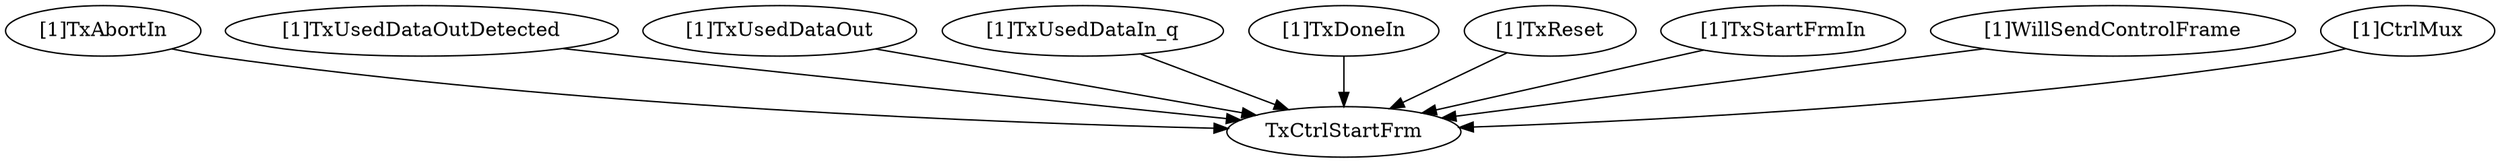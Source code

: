 strict digraph "" {
	"[1]TxAbortIn"	 [complexity=6,
		importance=0.0836557338681,
		rank=0.0139426223113];
	TxCtrlStartFrm	 [complexity=0,
		importance=0.0653152871209,
		rank=0.0];
	"[1]TxAbortIn" -> TxCtrlStartFrm;
	"[1]TxUsedDataOutDetected"	 [complexity=6,
		importance=0.0836557338681,
		rank=0.0139426223113];
	"[1]TxUsedDataOutDetected" -> TxCtrlStartFrm;
	"[1]TxUsedDataOut"	 [complexity=6,
		importance=0.0836557338681,
		rank=0.0139426223113];
	"[1]TxUsedDataOut" -> TxCtrlStartFrm;
	"[1]TxUsedDataIn_q"	 [complexity=2,
		importance=0.151874944258,
		rank=0.0759374721291];
	"[1]TxUsedDataIn_q" -> TxCtrlStartFrm;
	"[1]TxDoneIn"	 [complexity=6,
		importance=0.0836557338681,
		rank=0.0139426223113];
	"[1]TxDoneIn" -> TxCtrlStartFrm;
	"[1]TxReset"	 [complexity=1,
		importance=0.21428630811,
		rank=0.21428630811];
	"[1]TxReset" -> TxCtrlStartFrm;
	"[1]TxStartFrmIn"	 [complexity=6,
		importance=0.0836557338681,
		rank=0.0139426223113];
	"[1]TxStartFrmIn" -> TxCtrlStartFrm;
	"[1]WillSendControlFrame"	 [complexity=6,
		importance=0.125932206959,
		rank=0.0209887011598];
	"[1]WillSendControlFrame" -> TxCtrlStartFrm;
	"[1]CtrlMux"	 [complexity=2,
		importance=0.170417653409,
		rank=0.0852088267045];
	"[1]CtrlMux" -> TxCtrlStartFrm;
}
